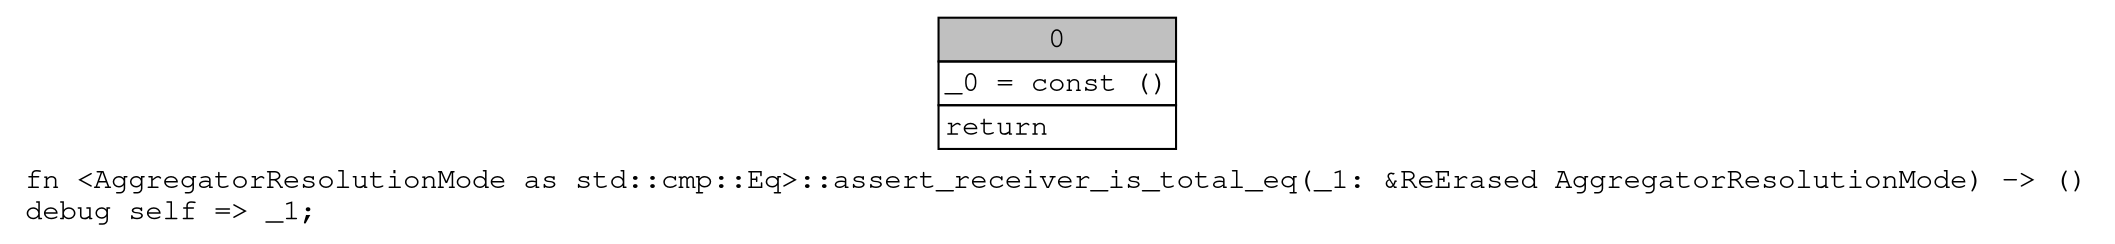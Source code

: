 digraph Mir_0_174 {
    graph [fontname="Courier, monospace"];
    node [fontname="Courier, monospace"];
    edge [fontname="Courier, monospace"];
    label=<fn &lt;AggregatorResolutionMode as std::cmp::Eq&gt;::assert_receiver_is_total_eq(_1: &amp;ReErased AggregatorResolutionMode) -&gt; ()<br align="left"/>debug self =&gt; _1;<br align="left"/>>;
    bb0__0_174 [shape="none", label=<<table border="0" cellborder="1" cellspacing="0"><tr><td bgcolor="gray" align="center" colspan="1">0</td></tr><tr><td align="left" balign="left">_0 = const ()<br/></td></tr><tr><td align="left">return</td></tr></table>>];
}
